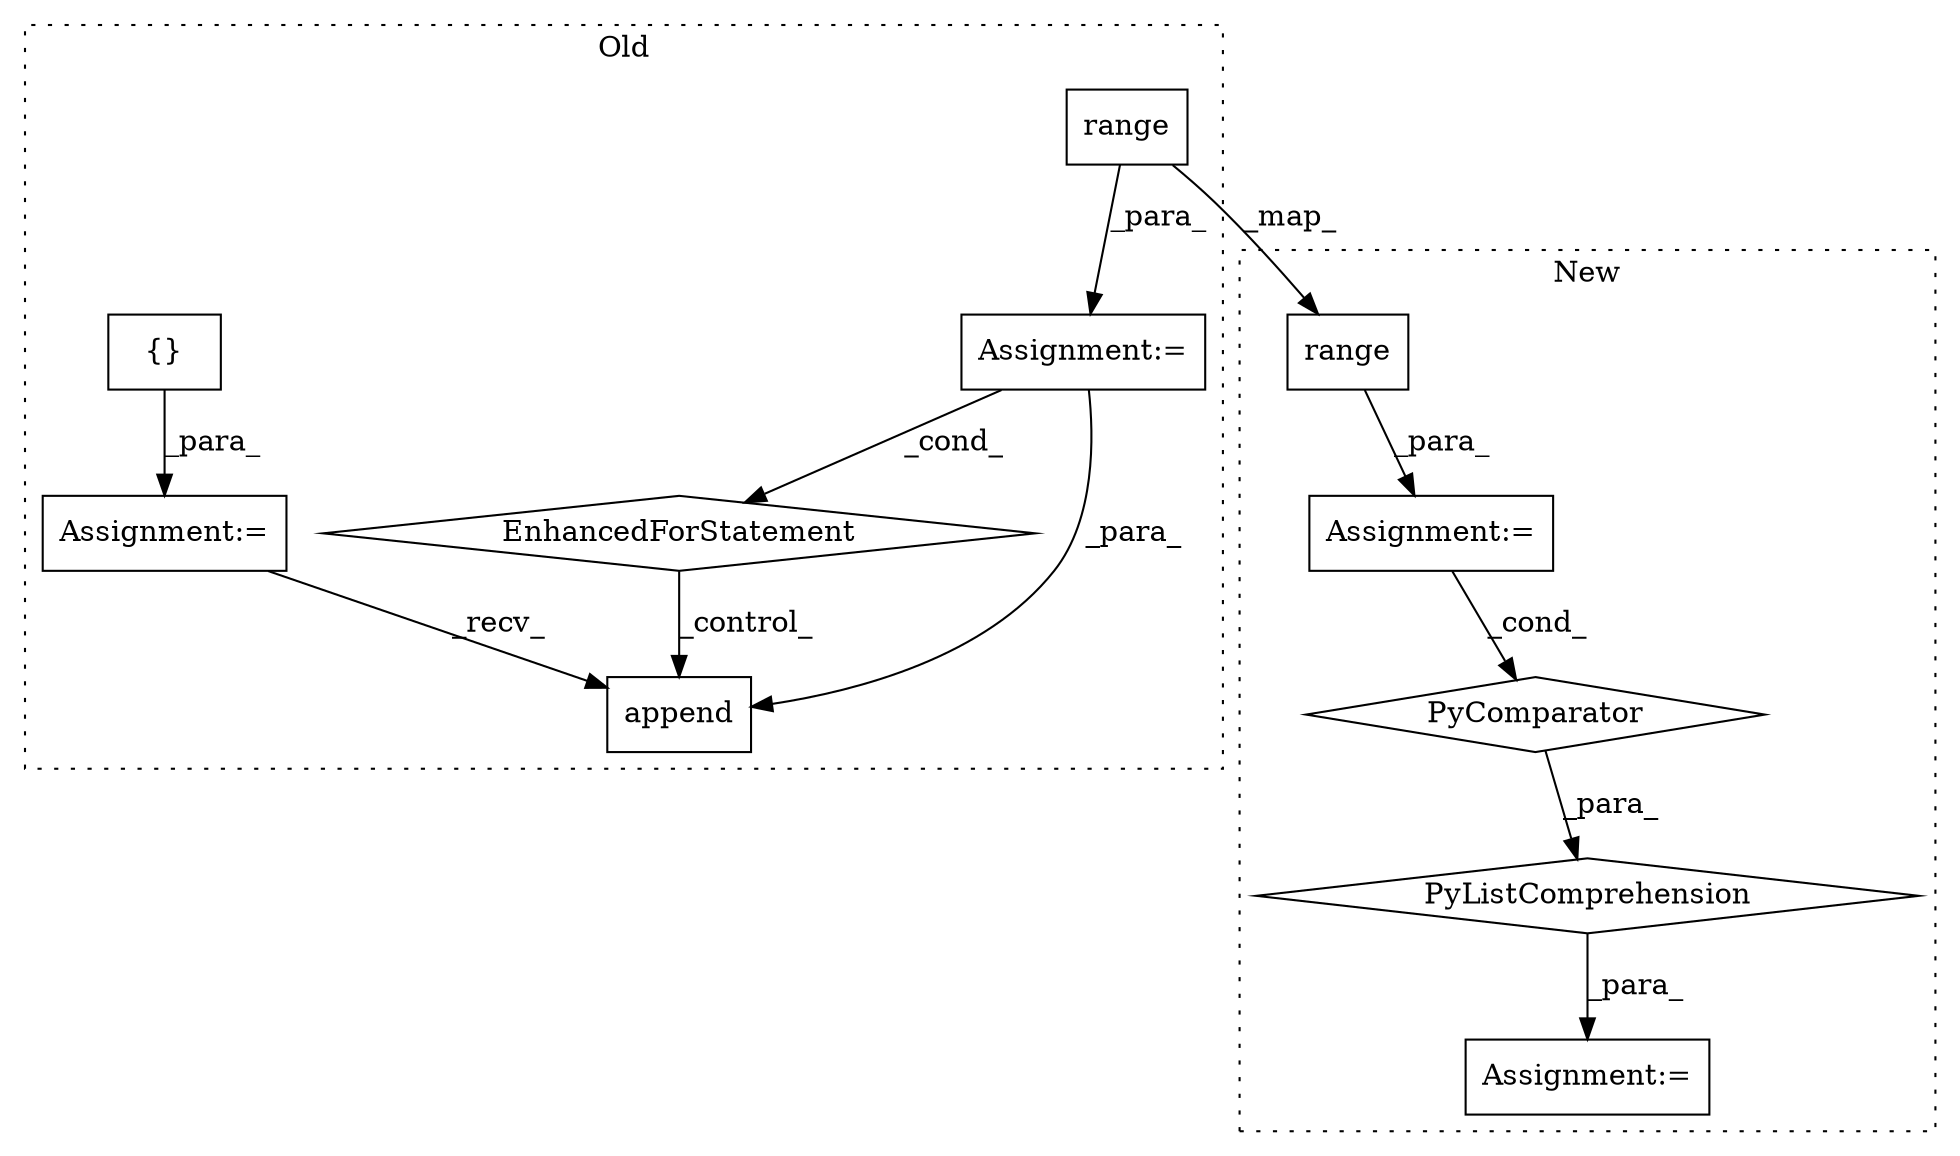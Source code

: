 digraph G {
subgraph cluster0 {
1 [label="range" a="32" s="1340,1357" l="6,1" shape="box"];
4 [label="Assignment:=" a="7" s="1279,1358" l="53,2" shape="box"];
5 [label="EnhancedForStatement" a="70" s="1279,1358" l="53,2" shape="diamond"];
9 [label="append" a="32" s="1374,1409" l="7,1" shape="box"];
10 [label="Assignment:=" a="7" s="1259" l="1" shape="box"];
11 [label="{}" a="4" s="1271" l="2" shape="box"];
label = "Old";
style="dotted";
}
subgraph cluster1 {
2 [label="range" a="32" s="1364,1381" l="6,1" shape="box"];
3 [label="Assignment:=" a="7" s="1259" l="12" shape="box"];
6 [label="Assignment:=" a="7" s="1357" l="34" shape="box"];
7 [label="PyComparator" a="113" s="1357" l="34" shape="diamond"];
8 [label="PyListComprehension" a="109" s="1271" l="128" shape="diamond"];
label = "New";
style="dotted";
}
1 -> 2 [label="_map_"];
1 -> 4 [label="_para_"];
2 -> 6 [label="_para_"];
4 -> 5 [label="_cond_"];
4 -> 9 [label="_para_"];
5 -> 9 [label="_control_"];
6 -> 7 [label="_cond_"];
7 -> 8 [label="_para_"];
8 -> 3 [label="_para_"];
10 -> 9 [label="_recv_"];
11 -> 10 [label="_para_"];
}